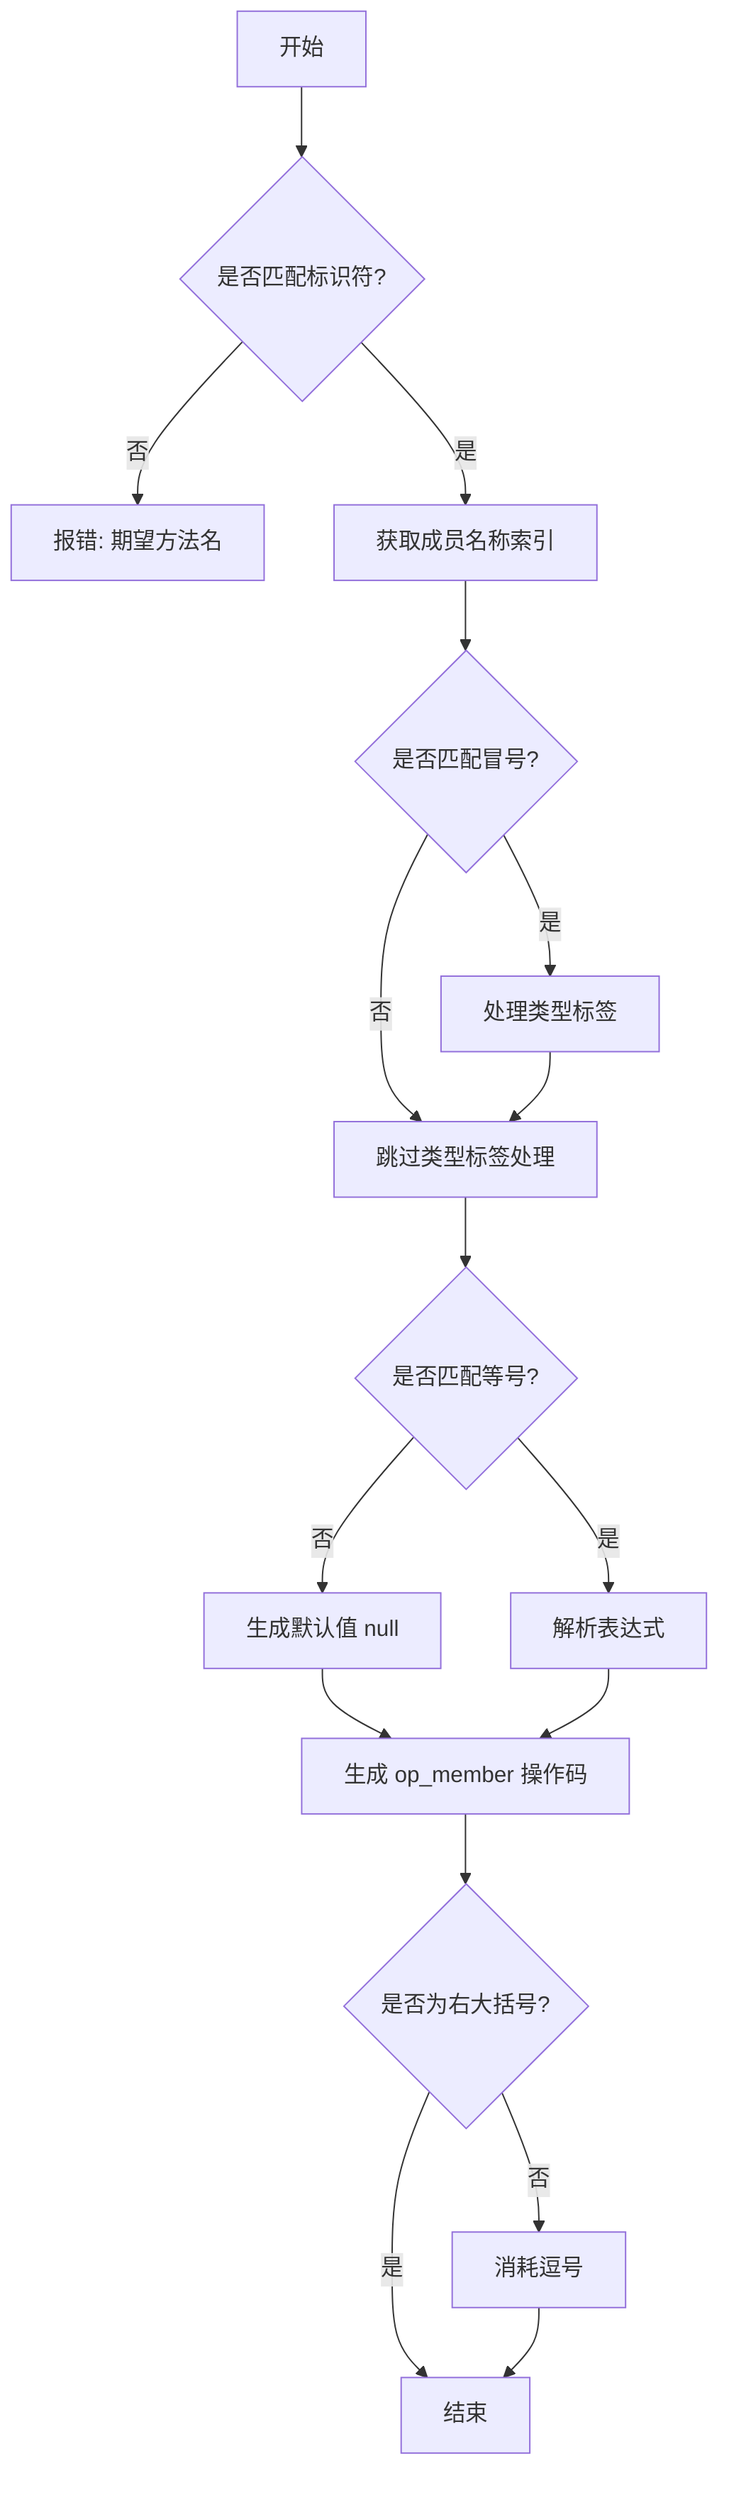 flowchart TD
    A[开始] --> B{是否匹配标识符?}
    B -->|否| F[报错: 期望方法名]
    B -->|是| C[获取成员名称索引]
    C --> D{是否匹配冒号?}
    D -->|否| G[跳过类型标签处理]
    D -->|是| E[处理类型标签]
    E --> G[跳过类型标签处理]
    G --> H{是否匹配等号?}
    H -->|否| I[生成默认值 null]
    H -->|是| J[解析表达式]
    I --> K[生成 op_member 操作码]
    J --> K
    K --> L{是否为右大括号?}
    L -->|否| M[消耗逗号]
    L -->|是| N[结束]
    M --> N
